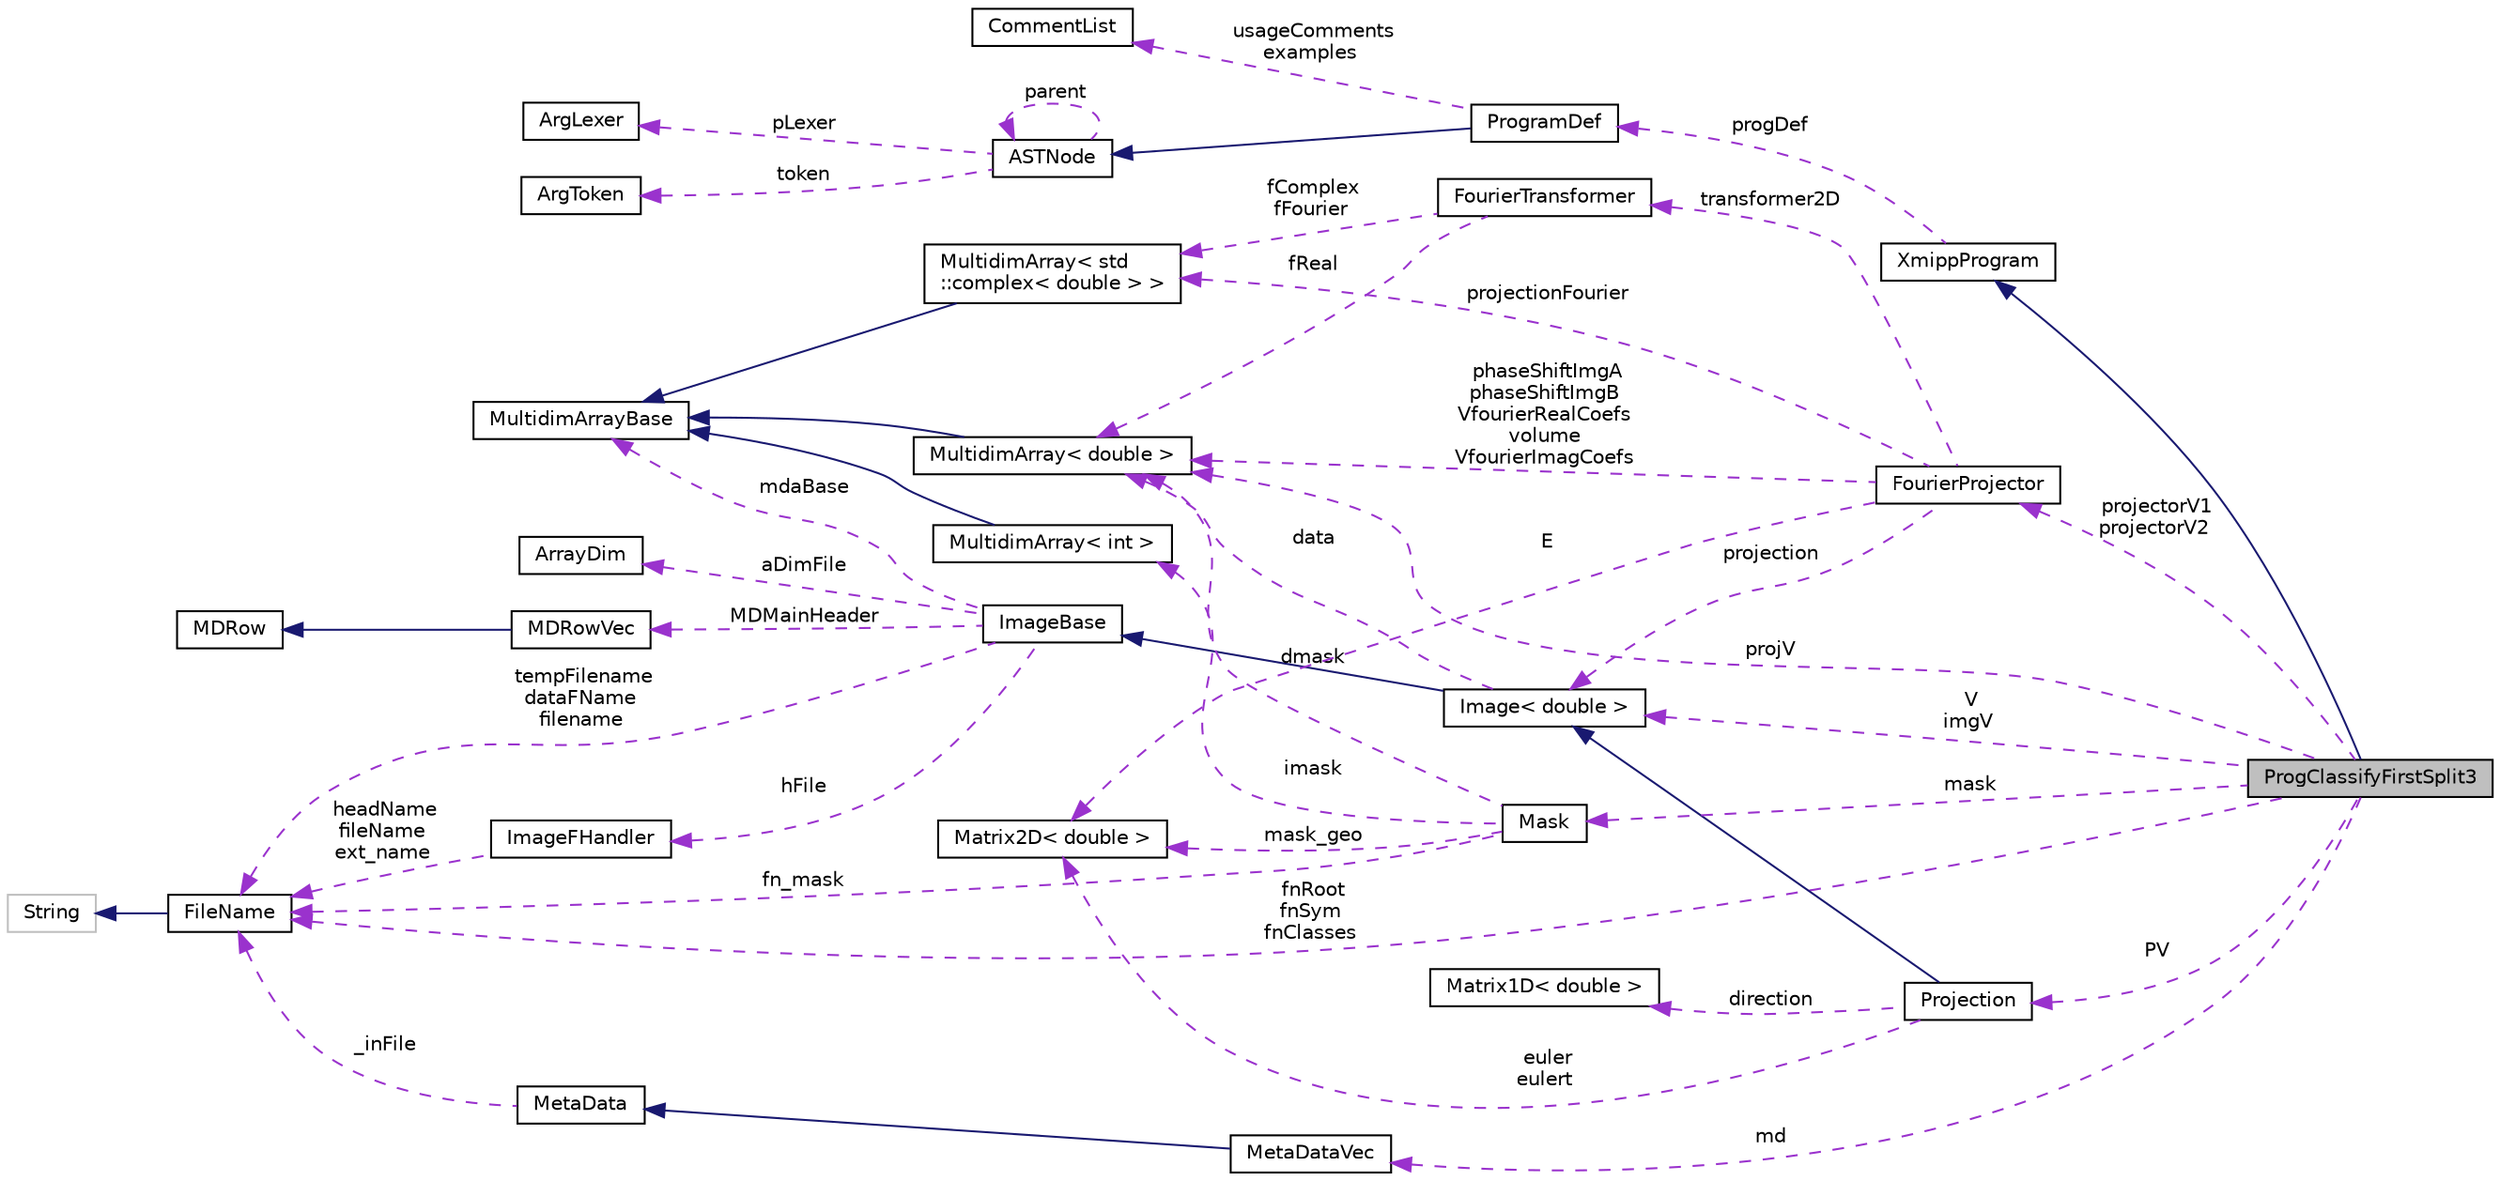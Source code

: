 digraph "ProgClassifyFirstSplit3"
{
  edge [fontname="Helvetica",fontsize="10",labelfontname="Helvetica",labelfontsize="10"];
  node [fontname="Helvetica",fontsize="10",shape=record];
  rankdir="LR";
  Node2 [label="ProgClassifyFirstSplit3",height=0.2,width=0.4,color="black", fillcolor="grey75", style="filled", fontcolor="black"];
  Node3 -> Node2 [dir="back",color="midnightblue",fontsize="10",style="solid",fontname="Helvetica"];
  Node3 [label="XmippProgram",height=0.2,width=0.4,color="black", fillcolor="white", style="filled",URL="$classXmippProgram.html"];
  Node4 -> Node3 [dir="back",color="darkorchid3",fontsize="10",style="dashed",label=" progDef" ,fontname="Helvetica"];
  Node4 [label="ProgramDef",height=0.2,width=0.4,color="black", fillcolor="white", style="filled",URL="$classProgramDef.html"];
  Node5 -> Node4 [dir="back",color="midnightblue",fontsize="10",style="solid",fontname="Helvetica"];
  Node5 [label="ASTNode",height=0.2,width=0.4,color="black", fillcolor="white", style="filled",URL="$classASTNode.html"];
  Node6 -> Node5 [dir="back",color="darkorchid3",fontsize="10",style="dashed",label=" token" ,fontname="Helvetica"];
  Node6 [label="ArgToken",height=0.2,width=0.4,color="black", fillcolor="white", style="filled",URL="$classArgToken.html"];
  Node7 -> Node5 [dir="back",color="darkorchid3",fontsize="10",style="dashed",label=" pLexer" ,fontname="Helvetica"];
  Node7 [label="ArgLexer",height=0.2,width=0.4,color="black", fillcolor="white", style="filled",URL="$classArgLexer.html"];
  Node5 -> Node5 [dir="back",color="darkorchid3",fontsize="10",style="dashed",label=" parent" ,fontname="Helvetica"];
  Node8 -> Node4 [dir="back",color="darkorchid3",fontsize="10",style="dashed",label=" usageComments\nexamples" ,fontname="Helvetica"];
  Node8 [label="CommentList",height=0.2,width=0.4,color="black", fillcolor="white", style="filled",URL="$classCommentList.html"];
  Node9 -> Node2 [dir="back",color="darkorchid3",fontsize="10",style="dashed",label=" md" ,fontname="Helvetica"];
  Node9 [label="MetaDataVec",height=0.2,width=0.4,color="black", fillcolor="white", style="filled",URL="$classMetaDataVec.html"];
  Node10 -> Node9 [dir="back",color="midnightblue",fontsize="10",style="solid",fontname="Helvetica"];
  Node10 [label="MetaData",height=0.2,width=0.4,color="black", fillcolor="white", style="filled",URL="$classMetaData.html"];
  Node11 -> Node10 [dir="back",color="darkorchid3",fontsize="10",style="dashed",label=" _inFile" ,fontname="Helvetica"];
  Node11 [label="FileName",height=0.2,width=0.4,color="black", fillcolor="white", style="filled",URL="$classFileName.html"];
  Node12 -> Node11 [dir="back",color="midnightblue",fontsize="10",style="solid",fontname="Helvetica"];
  Node12 [label="String",height=0.2,width=0.4,color="grey75", fillcolor="white", style="filled"];
  Node13 -> Node2 [dir="back",color="darkorchid3",fontsize="10",style="dashed",label=" PV" ,fontname="Helvetica"];
  Node13 [label="Projection",height=0.2,width=0.4,color="black", fillcolor="white", style="filled",URL="$classProjection.html"];
  Node14 -> Node13 [dir="back",color="midnightblue",fontsize="10",style="solid",fontname="Helvetica"];
  Node14 [label="Image\< double \>",height=0.2,width=0.4,color="black", fillcolor="white", style="filled",URL="$classImage.html"];
  Node15 -> Node14 [dir="back",color="midnightblue",fontsize="10",style="solid",fontname="Helvetica"];
  Node15 [label="ImageBase",height=0.2,width=0.4,color="black", fillcolor="white", style="filled",URL="$classImageBase.html",tooltip="Image base class. "];
  Node16 -> Node15 [dir="back",color="darkorchid3",fontsize="10",style="dashed",label=" mdaBase" ,fontname="Helvetica"];
  Node16 [label="MultidimArrayBase",height=0.2,width=0.4,color="black", fillcolor="white", style="filled",URL="$classMultidimArrayBase.html"];
  Node17 -> Node15 [dir="back",color="darkorchid3",fontsize="10",style="dashed",label=" MDMainHeader" ,fontname="Helvetica"];
  Node17 [label="MDRowVec",height=0.2,width=0.4,color="black", fillcolor="white", style="filled",URL="$classMDRowVec.html"];
  Node18 -> Node17 [dir="back",color="midnightblue",fontsize="10",style="solid",fontname="Helvetica"];
  Node18 [label="MDRow",height=0.2,width=0.4,color="black", fillcolor="white", style="filled",URL="$classMDRow.html"];
  Node19 -> Node15 [dir="back",color="darkorchid3",fontsize="10",style="dashed",label=" hFile" ,fontname="Helvetica"];
  Node19 [label="ImageFHandler",height=0.2,width=0.4,color="black", fillcolor="white", style="filled",URL="$structImageFHandler.html"];
  Node11 -> Node19 [dir="back",color="darkorchid3",fontsize="10",style="dashed",label=" headName\nfileName\next_name" ,fontname="Helvetica"];
  Node20 -> Node15 [dir="back",color="darkorchid3",fontsize="10",style="dashed",label=" aDimFile" ,fontname="Helvetica"];
  Node20 [label="ArrayDim",height=0.2,width=0.4,color="black", fillcolor="white", style="filled",URL="$structArrayDim.html"];
  Node11 -> Node15 [dir="back",color="darkorchid3",fontsize="10",style="dashed",label=" tempFilename\ndataFName\nfilename" ,fontname="Helvetica"];
  Node21 -> Node14 [dir="back",color="darkorchid3",fontsize="10",style="dashed",label=" data" ,fontname="Helvetica"];
  Node21 [label="MultidimArray\< double \>",height=0.2,width=0.4,color="black", fillcolor="white", style="filled",URL="$classMultidimArray.html"];
  Node16 -> Node21 [dir="back",color="midnightblue",fontsize="10",style="solid",fontname="Helvetica"];
  Node22 -> Node13 [dir="back",color="darkorchid3",fontsize="10",style="dashed",label=" euler\neulert" ,fontname="Helvetica"];
  Node22 [label="Matrix2D\< double \>",height=0.2,width=0.4,color="black", fillcolor="white", style="filled",URL="$classMatrix2D.html"];
  Node23 -> Node13 [dir="back",color="darkorchid3",fontsize="10",style="dashed",label=" direction" ,fontname="Helvetica"];
  Node23 [label="Matrix1D\< double \>",height=0.2,width=0.4,color="black", fillcolor="white", style="filled",URL="$classMatrix1D.html"];
  Node14 -> Node2 [dir="back",color="darkorchid3",fontsize="10",style="dashed",label=" V\nimgV" ,fontname="Helvetica"];
  Node21 -> Node2 [dir="back",color="darkorchid3",fontsize="10",style="dashed",label=" projV" ,fontname="Helvetica"];
  Node24 -> Node2 [dir="back",color="darkorchid3",fontsize="10",style="dashed",label=" mask" ,fontname="Helvetica"];
  Node24 [label="Mask",height=0.2,width=0.4,color="black", fillcolor="white", style="filled",URL="$classMask.html"];
  Node22 -> Node24 [dir="back",color="darkorchid3",fontsize="10",style="dashed",label=" mask_geo" ,fontname="Helvetica"];
  Node21 -> Node24 [dir="back",color="darkorchid3",fontsize="10",style="dashed",label=" dmask" ,fontname="Helvetica"];
  Node25 -> Node24 [dir="back",color="darkorchid3",fontsize="10",style="dashed",label=" imask" ,fontname="Helvetica"];
  Node25 [label="MultidimArray\< int \>",height=0.2,width=0.4,color="black", fillcolor="white", style="filled",URL="$classMultidimArray.html"];
  Node16 -> Node25 [dir="back",color="midnightblue",fontsize="10",style="solid",fontname="Helvetica"];
  Node11 -> Node24 [dir="back",color="darkorchid3",fontsize="10",style="dashed",label=" fn_mask" ,fontname="Helvetica"];
  Node26 -> Node2 [dir="back",color="darkorchid3",fontsize="10",style="dashed",label=" projectorV1\nprojectorV2" ,fontname="Helvetica"];
  Node26 [label="FourierProjector",height=0.2,width=0.4,color="black", fillcolor="white", style="filled",URL="$classFourierProjector.html"];
  Node27 -> Node26 [dir="back",color="darkorchid3",fontsize="10",style="dashed",label=" transformer2D" ,fontname="Helvetica"];
  Node27 [label="FourierTransformer",height=0.2,width=0.4,color="black", fillcolor="white", style="filled",URL="$classFourierTransformer.html"];
  Node21 -> Node27 [dir="back",color="darkorchid3",fontsize="10",style="dashed",label=" fReal" ,fontname="Helvetica"];
  Node28 -> Node27 [dir="back",color="darkorchid3",fontsize="10",style="dashed",label=" fComplex\nfFourier" ,fontname="Helvetica"];
  Node28 [label="MultidimArray\< std\l::complex\< double \> \>",height=0.2,width=0.4,color="black", fillcolor="white", style="filled",URL="$classMultidimArray.html"];
  Node16 -> Node28 [dir="back",color="midnightblue",fontsize="10",style="solid",fontname="Helvetica"];
  Node22 -> Node26 [dir="back",color="darkorchid3",fontsize="10",style="dashed",label=" E" ,fontname="Helvetica"];
  Node14 -> Node26 [dir="back",color="darkorchid3",fontsize="10",style="dashed",label=" projection" ,fontname="Helvetica"];
  Node21 -> Node26 [dir="back",color="darkorchid3",fontsize="10",style="dashed",label=" phaseShiftImgA\nphaseShiftImgB\nVfourierRealCoefs\nvolume\nVfourierImagCoefs" ,fontname="Helvetica"];
  Node28 -> Node26 [dir="back",color="darkorchid3",fontsize="10",style="dashed",label=" projectionFourier" ,fontname="Helvetica"];
  Node11 -> Node2 [dir="back",color="darkorchid3",fontsize="10",style="dashed",label=" fnRoot\nfnSym\nfnClasses" ,fontname="Helvetica"];
}
